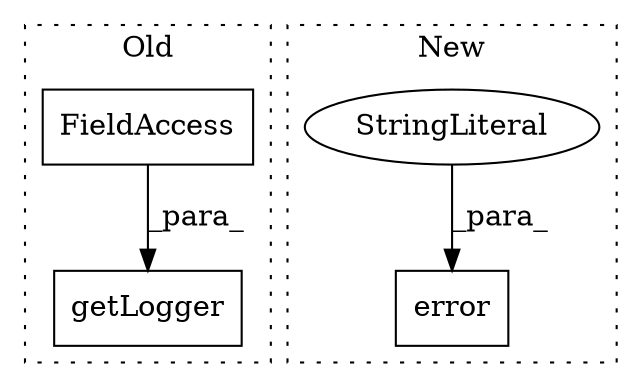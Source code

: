 digraph G {
subgraph cluster0 {
1 [label="getLogger" a="32" s="2227,2245" l="10,1" shape="box"];
4 [label="FieldAccess" a="22" s="2237" l="8" shape="box"];
label = "Old";
style="dotted";
}
subgraph cluster1 {
2 [label="error" a="32" s="2961,3021" l="6,1" shape="box"];
3 [label="StringLiteral" a="45" s="2967" l="36" shape="ellipse"];
label = "New";
style="dotted";
}
3 -> 2 [label="_para_"];
4 -> 1 [label="_para_"];
}